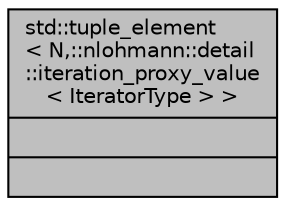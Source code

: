 digraph "std::tuple_element&lt; N,::nlohmann::detail::iteration_proxy_value&lt; IteratorType &gt; &gt;"
{
 // INTERACTIVE_SVG=YES
  edge [fontname="Helvetica",fontsize="10",labelfontname="Helvetica",labelfontsize="10"];
  node [fontname="Helvetica",fontsize="10",shape=record];
  Node1 [label="{std::tuple_element\l\< N,::nlohmann::detail\l::iteration_proxy_value\l\< IteratorType \> \>\n||}",height=0.2,width=0.4,color="black", fillcolor="grey75", style="filled", fontcolor="black"];
}
